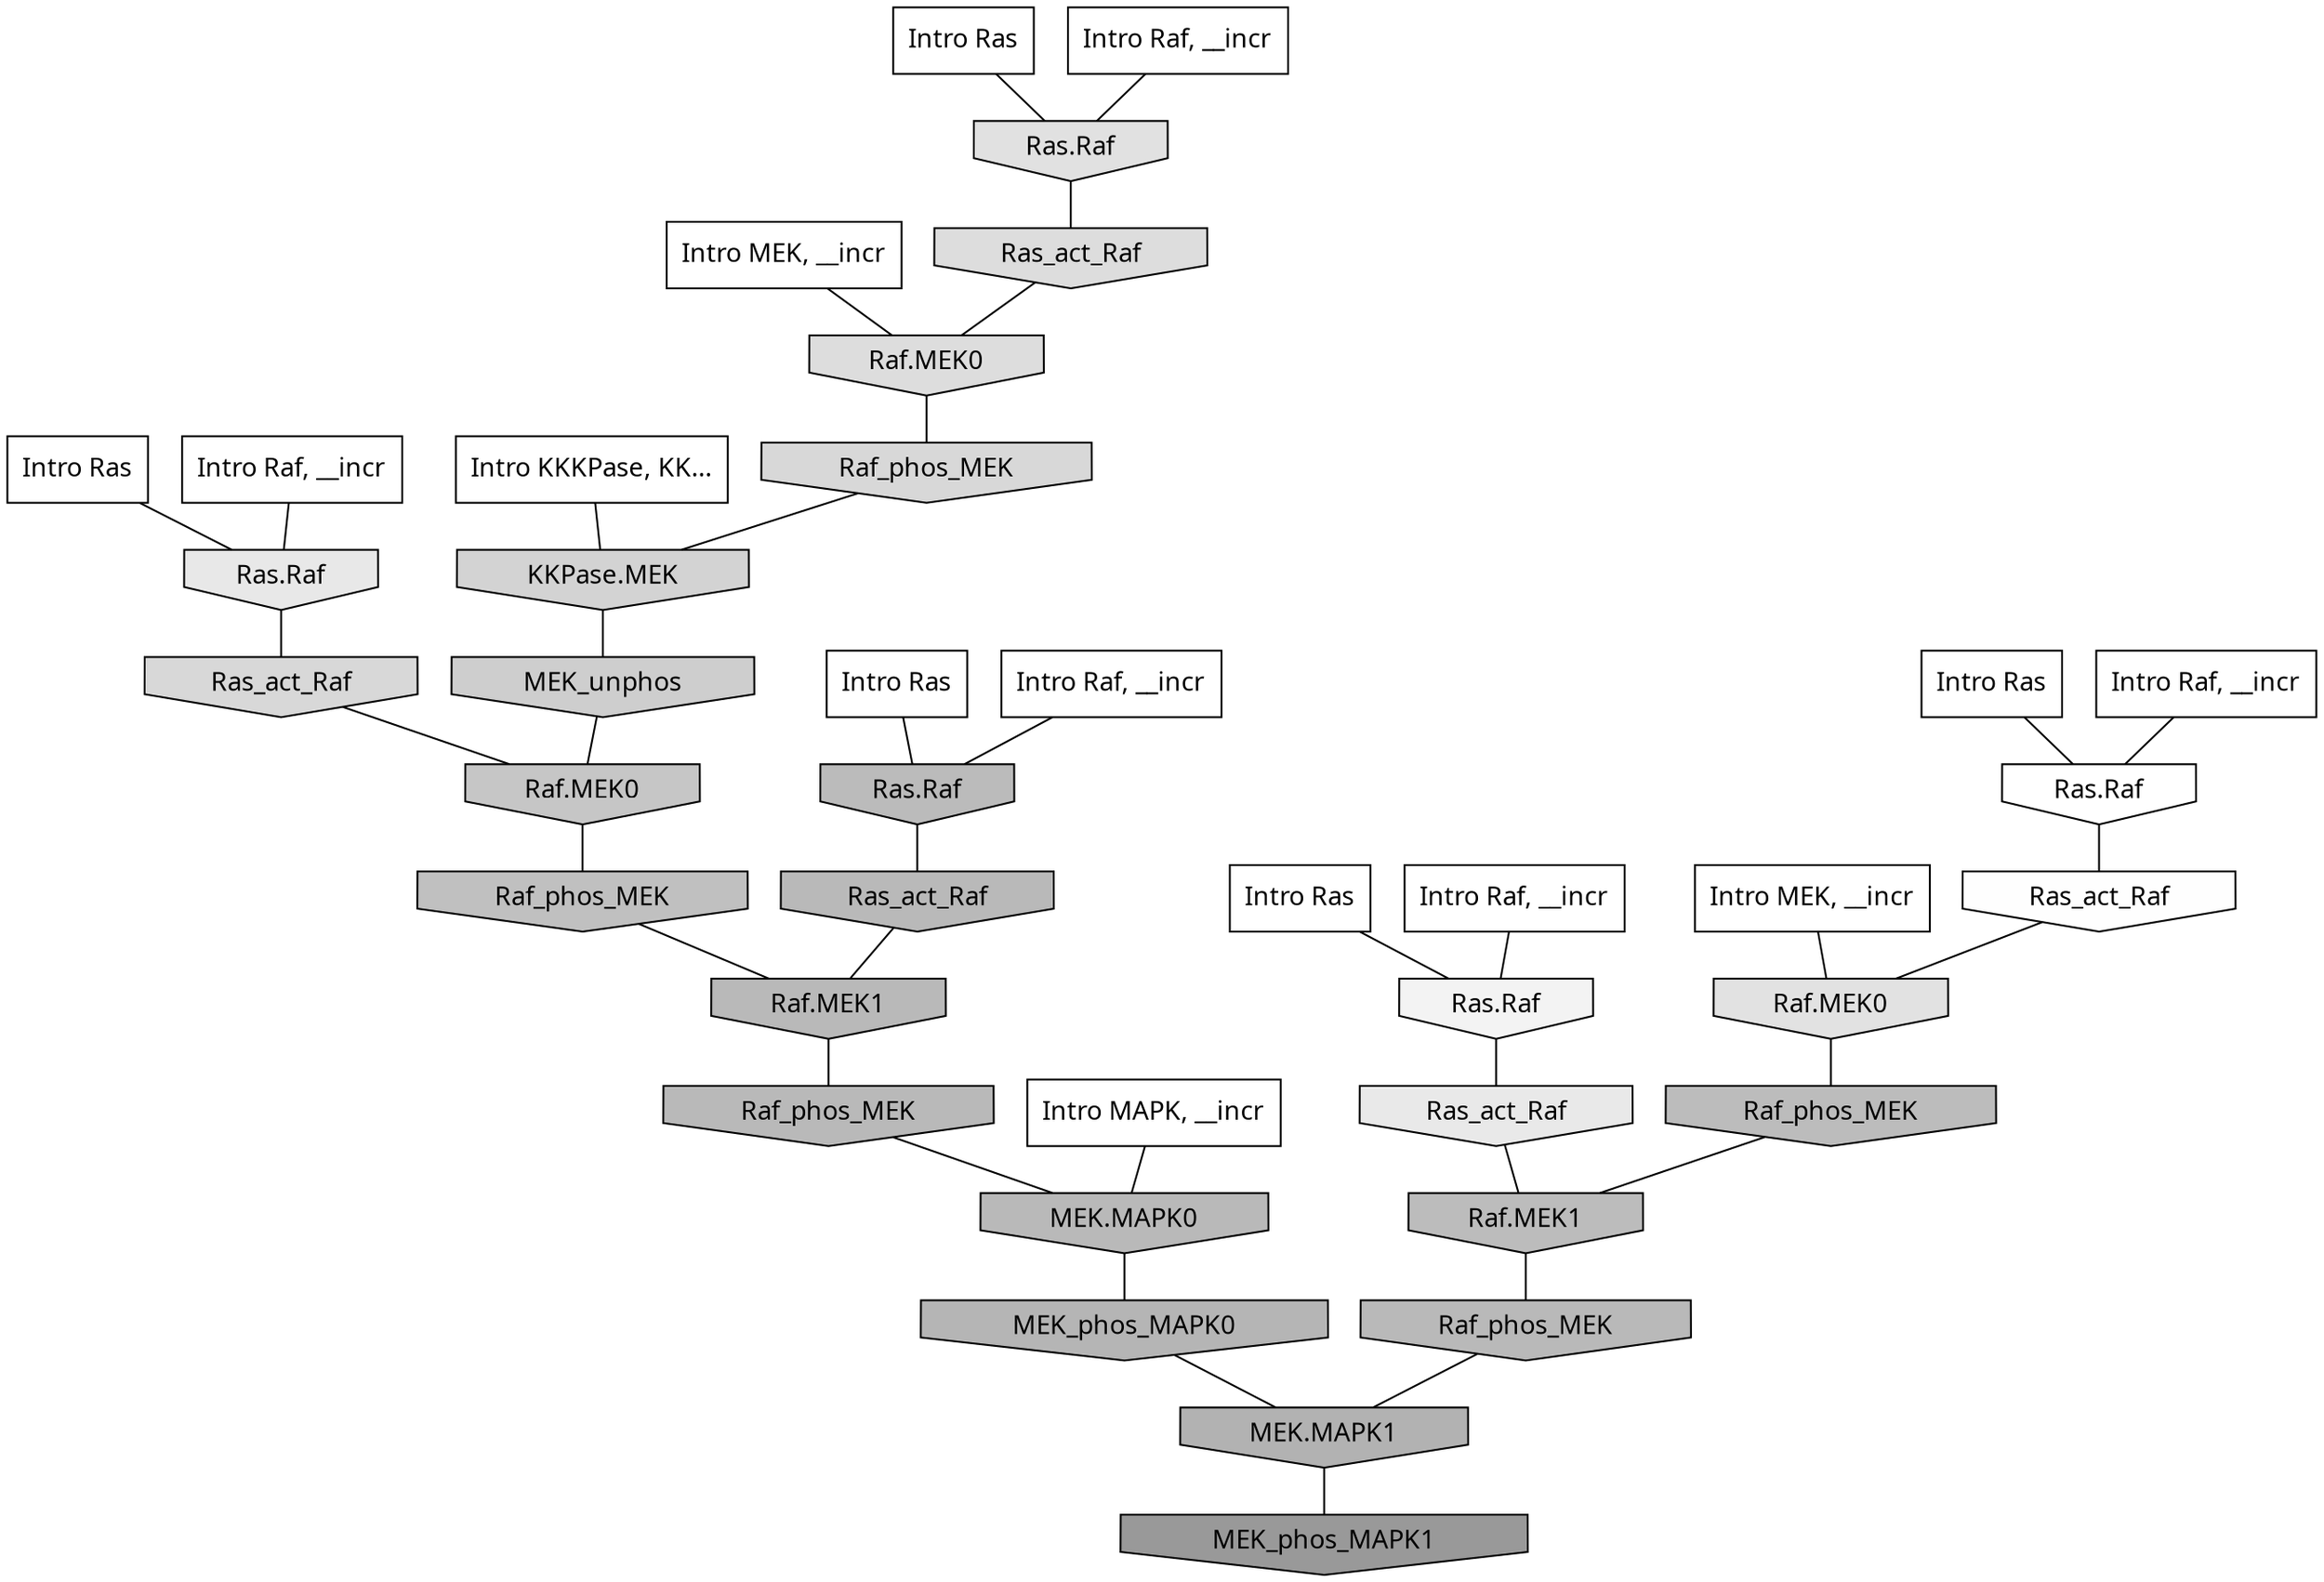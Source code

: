 digraph G{
  rankdir="TB";
  ranksep=0.30;
  node [fontname="CMU Serif"];
  edge [fontname="CMU Serif"];
  
  10 [label="Intro Ras", shape=rectangle, style=filled, fillcolor="0.000 0.000 1.000"]
  
  13 [label="Intro Ras", shape=rectangle, style=filled, fillcolor="0.000 0.000 1.000"]
  
  43 [label="Intro Ras", shape=rectangle, style=filled, fillcolor="0.000 0.000 1.000"]
  
  46 [label="Intro Ras", shape=rectangle, style=filled, fillcolor="0.000 0.000 1.000"]
  
  92 [label="Intro Ras", shape=rectangle, style=filled, fillcolor="0.000 0.000 1.000"]
  
  307 [label="Intro Raf, __incr", shape=rectangle, style=filled, fillcolor="0.000 0.000 1.000"]
  
  525 [label="Intro Raf, __incr", shape=rectangle, style=filled, fillcolor="0.000 0.000 1.000"]
  
  649 [label="Intro Raf, __incr", shape=rectangle, style=filled, fillcolor="0.000 0.000 1.000"]
  
  884 [label="Intro Raf, __incr", shape=rectangle, style=filled, fillcolor="0.000 0.000 1.000"]
  
  1065 [label="Intro Raf, __incr", shape=rectangle, style=filled, fillcolor="0.000 0.000 1.000"]
  
  1380 [label="Intro MEK, __incr", shape=rectangle, style=filled, fillcolor="0.000 0.000 1.000"]
  
  1948 [label="Intro MEK, __incr", shape=rectangle, style=filled, fillcolor="0.000 0.000 1.000"]
  
  2852 [label="Intro MAPK, __incr", shape=rectangle, style=filled, fillcolor="0.000 0.000 1.000"]
  
  3146 [label="Intro KKKPase, KK...", shape=rectangle, style=filled, fillcolor="0.000 0.000 1.000"]
  
  3269 [label="Ras.Raf", shape=invhouse, style=filled, fillcolor="0.000 0.000 1.000"]
  
  3338 [label="Ras_act_Raf", shape=invhouse, style=filled, fillcolor="0.000 0.000 0.996"]
  
  3689 [label="Ras.Raf", shape=invhouse, style=filled, fillcolor="0.000 0.000 0.953"]
  
  4372 [label="Ras_act_Raf", shape=invhouse, style=filled, fillcolor="0.000 0.000 0.911"]
  
  4450 [label="Ras.Raf", shape=invhouse, style=filled, fillcolor="0.000 0.000 0.907"]
  
  4863 [label="Raf.MEK0", shape=invhouse, style=filled, fillcolor="0.000 0.000 0.885"]
  
  4959 [label="Ras.Raf", shape=invhouse, style=filled, fillcolor="0.000 0.000 0.880"]
  
  5226 [label="Ras_act_Raf", shape=invhouse, style=filled, fillcolor="0.000 0.000 0.865"]
  
  5229 [label="Raf.MEK0", shape=invhouse, style=filled, fillcolor="0.000 0.000 0.865"]
  
  5574 [label="Raf_phos_MEK", shape=invhouse, style=filled, fillcolor="0.000 0.000 0.847"]
  
  5596 [label="Ras_act_Raf", shape=invhouse, style=filled, fillcolor="0.000 0.000 0.845"]
  
  6004 [label="KKPase.MEK", shape=invhouse, style=filled, fillcolor="0.000 0.000 0.827"]
  
  6500 [label="MEK_unphos", shape=invhouse, style=filled, fillcolor="0.000 0.000 0.807"]
  
  7625 [label="Raf.MEK0", shape=invhouse, style=filled, fillcolor="0.000 0.000 0.774"]
  
  8461 [label="Raf_phos_MEK", shape=invhouse, style=filled, fillcolor="0.000 0.000 0.751"]
  
  9013 [label="Raf_phos_MEK", shape=invhouse, style=filled, fillcolor="0.000 0.000 0.736"]
  
  9050 [label="Raf.MEK1", shape=invhouse, style=filled, fillcolor="0.000 0.000 0.735"]
  
  9122 [label="Ras.Raf", shape=invhouse, style=filled, fillcolor="0.000 0.000 0.734"]
  
  9509 [label="Raf_phos_MEK", shape=invhouse, style=filled, fillcolor="0.000 0.000 0.726"]
  
  9519 [label="Ras_act_Raf", shape=invhouse, style=filled, fillcolor="0.000 0.000 0.726"]
  
  9524 [label="Raf.MEK1", shape=invhouse, style=filled, fillcolor="0.000 0.000 0.726"]
  
  9684 [label="Raf_phos_MEK", shape=invhouse, style=filled, fillcolor="0.000 0.000 0.723"]
  
  9686 [label="MEK.MAPK0", shape=invhouse, style=filled, fillcolor="0.000 0.000 0.723"]
  
  10396 [label="MEK_phos_MAPK0", shape=invhouse, style=filled, fillcolor="0.000 0.000 0.709"]
  
  11036 [label="MEK.MAPK1", shape=invhouse, style=filled, fillcolor="0.000 0.000 0.698"]
  
  17201 [label="MEK_phos_MAPK1", shape=invhouse, style=filled, fillcolor="0.000 0.000 0.600"]
  
  
  11036 -> 17201 [dir=none, color="0.000 0.000 0.000"] 
  10396 -> 11036 [dir=none, color="0.000 0.000 0.000"] 
  9686 -> 10396 [dir=none, color="0.000 0.000 0.000"] 
  9684 -> 9686 [dir=none, color="0.000 0.000 0.000"] 
  9524 -> 9684 [dir=none, color="0.000 0.000 0.000"] 
  9519 -> 9524 [dir=none, color="0.000 0.000 0.000"] 
  9509 -> 11036 [dir=none, color="0.000 0.000 0.000"] 
  9122 -> 9519 [dir=none, color="0.000 0.000 0.000"] 
  9050 -> 9509 [dir=none, color="0.000 0.000 0.000"] 
  9013 -> 9050 [dir=none, color="0.000 0.000 0.000"] 
  8461 -> 9524 [dir=none, color="0.000 0.000 0.000"] 
  7625 -> 8461 [dir=none, color="0.000 0.000 0.000"] 
  6500 -> 7625 [dir=none, color="0.000 0.000 0.000"] 
  6004 -> 6500 [dir=none, color="0.000 0.000 0.000"] 
  5596 -> 7625 [dir=none, color="0.000 0.000 0.000"] 
  5574 -> 6004 [dir=none, color="0.000 0.000 0.000"] 
  5229 -> 5574 [dir=none, color="0.000 0.000 0.000"] 
  5226 -> 5229 [dir=none, color="0.000 0.000 0.000"] 
  4959 -> 5226 [dir=none, color="0.000 0.000 0.000"] 
  4863 -> 9013 [dir=none, color="0.000 0.000 0.000"] 
  4450 -> 5596 [dir=none, color="0.000 0.000 0.000"] 
  4372 -> 9050 [dir=none, color="0.000 0.000 0.000"] 
  3689 -> 4372 [dir=none, color="0.000 0.000 0.000"] 
  3338 -> 4863 [dir=none, color="0.000 0.000 0.000"] 
  3269 -> 3338 [dir=none, color="0.000 0.000 0.000"] 
  3146 -> 6004 [dir=none, color="0.000 0.000 0.000"] 
  2852 -> 9686 [dir=none, color="0.000 0.000 0.000"] 
  1948 -> 4863 [dir=none, color="0.000 0.000 0.000"] 
  1380 -> 5229 [dir=none, color="0.000 0.000 0.000"] 
  1065 -> 3689 [dir=none, color="0.000 0.000 0.000"] 
  884 -> 4450 [dir=none, color="0.000 0.000 0.000"] 
  649 -> 9122 [dir=none, color="0.000 0.000 0.000"] 
  525 -> 4959 [dir=none, color="0.000 0.000 0.000"] 
  307 -> 3269 [dir=none, color="0.000 0.000 0.000"] 
  92 -> 4959 [dir=none, color="0.000 0.000 0.000"] 
  46 -> 9122 [dir=none, color="0.000 0.000 0.000"] 
  43 -> 3269 [dir=none, color="0.000 0.000 0.000"] 
  13 -> 3689 [dir=none, color="0.000 0.000 0.000"] 
  10 -> 4450 [dir=none, color="0.000 0.000 0.000"] 
  
  }
